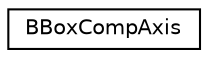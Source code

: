 digraph "Graphical Class Hierarchy"
{
  edge [fontname="Helvetica",fontsize="10",labelfontname="Helvetica",labelfontsize="10"];
  node [fontname="Helvetica",fontsize="10",shape=record];
  rankdir="LR";
  Node1 [label="BBoxCompAxis",height=0.2,width=0.4,color="black", fillcolor="white", style="filled",URL="$class_b_box_comp_axis.html"];
}
